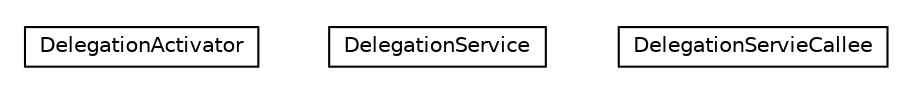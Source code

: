 #!/usr/local/bin/dot
#
# Class diagram 
# Generated by UMLGraph version R5_6-24-gf6e263 (http://www.umlgraph.org/)
#

digraph G {
	edge [fontname="Helvetica",fontsize=10,labelfontname="Helvetica",labelfontsize=10];
	node [fontname="Helvetica",fontsize=10,shape=plaintext];
	nodesep=0.25;
	ranksep=0.5;
	// org.universAAL.security.authorisator.delegation.DelegationActivator
	c921989 [label=<<table title="org.universAAL.security.authorisator.delegation.DelegationActivator" border="0" cellborder="1" cellspacing="0" cellpadding="2" port="p" href="./DelegationActivator.html">
		<tr><td><table border="0" cellspacing="0" cellpadding="1">
<tr><td align="center" balign="center"> DelegationActivator </td></tr>
		</table></td></tr>
		</table>>, URL="./DelegationActivator.html", fontname="Helvetica", fontcolor="black", fontsize=10.0];
	// org.universAAL.security.authorisator.delegation.DelegationService
	c921990 [label=<<table title="org.universAAL.security.authorisator.delegation.DelegationService" border="0" cellborder="1" cellspacing="0" cellpadding="2" port="p" href="./DelegationService.html">
		<tr><td><table border="0" cellspacing="0" cellpadding="1">
<tr><td align="center" balign="center"> DelegationService </td></tr>
		</table></td></tr>
		</table>>, URL="./DelegationService.html", fontname="Helvetica", fontcolor="black", fontsize=10.0];
	// org.universAAL.security.authorisator.delegation.DelegationServieCallee
	c921991 [label=<<table title="org.universAAL.security.authorisator.delegation.DelegationServieCallee" border="0" cellborder="1" cellspacing="0" cellpadding="2" port="p" href="./DelegationServieCallee.html">
		<tr><td><table border="0" cellspacing="0" cellpadding="1">
<tr><td align="center" balign="center"> DelegationServieCallee </td></tr>
		</table></td></tr>
		</table>>, URL="./DelegationServieCallee.html", fontname="Helvetica", fontcolor="black", fontsize=10.0];
}

